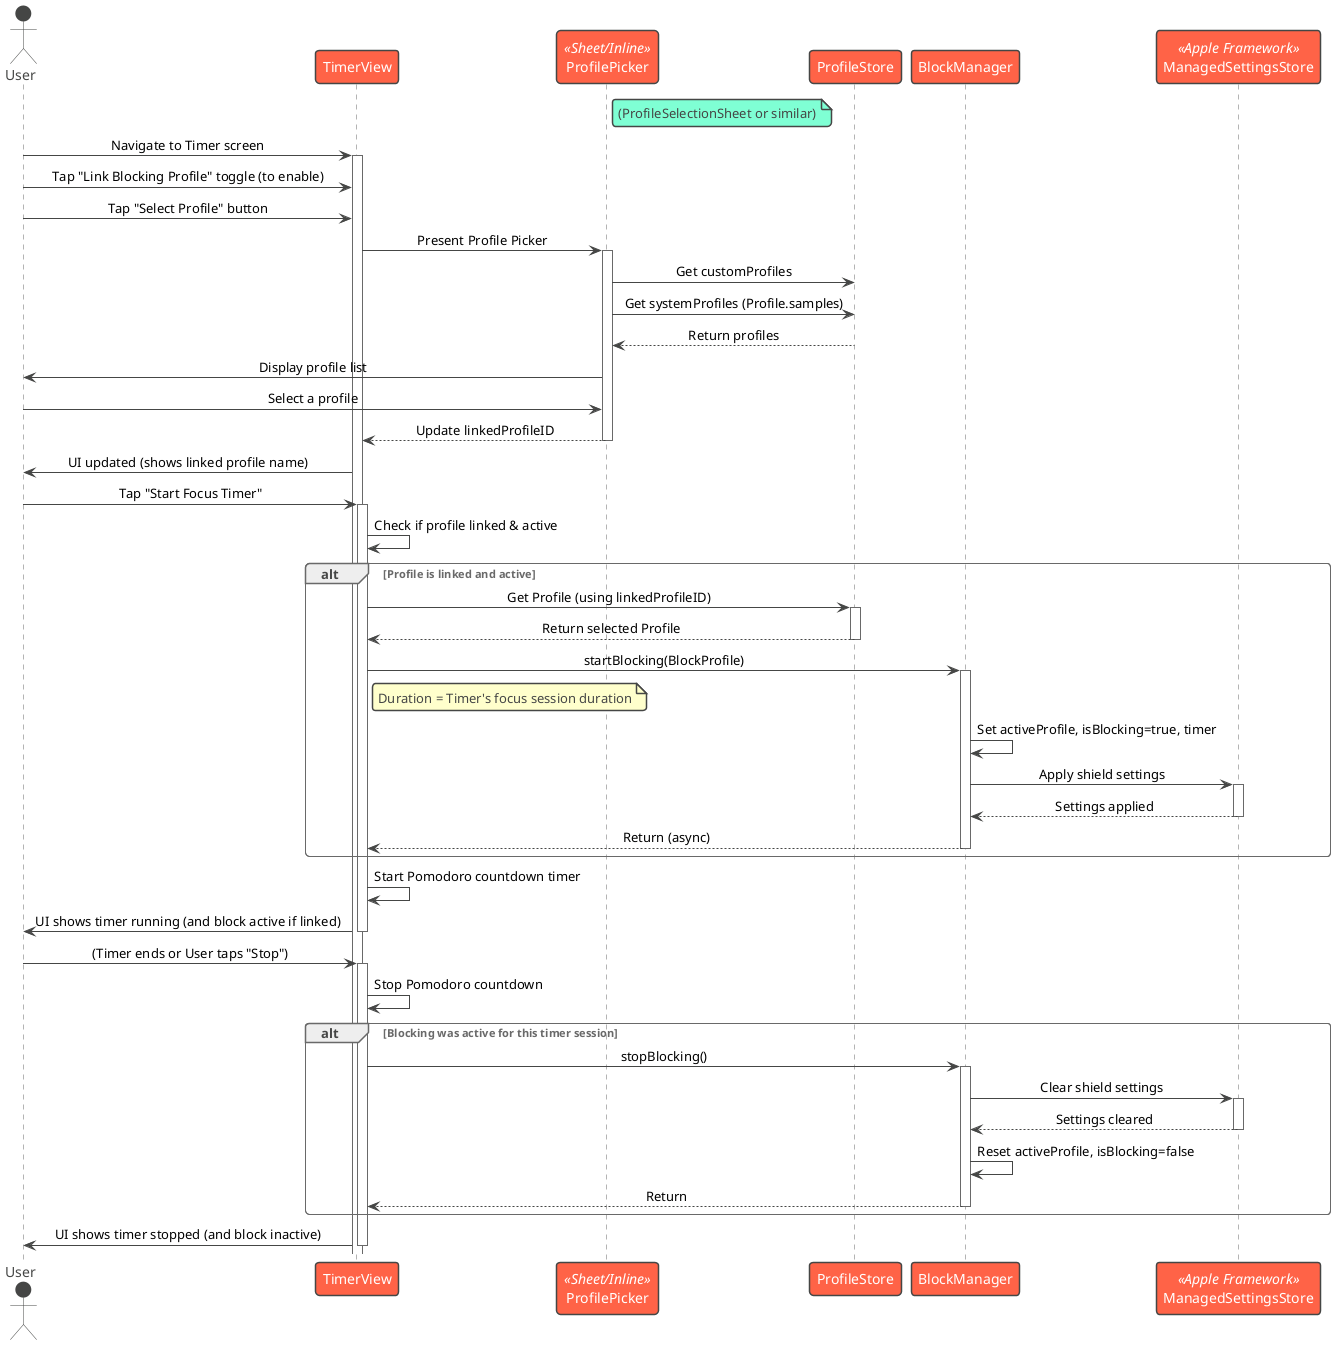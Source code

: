 @startuml Sequence Diagram: UC-2 - Use Pomodoro Timer with Linked Profile

!theme vibrant

actor User
participant "TimerView" as TV
participant "ProfilePicker" as PP <<Sheet/Inline>> 
note right of PP: (ProfileSelectionSheet or similar)
participant "ProfileStore" as PS
participant "BlockManager" as BM
participant "ManagedSettingsStore" as MSS <<Apple Framework>>

skinparam sequenceMessageAlign center

User -> TV : Navigate to Timer screen
activate TV

' Optional: Link a profile if not already done or to change
User -> TV : Tap "Link Blocking Profile" toggle (to enable)
User -> TV : Tap "Select Profile" button
TV -> PP : Present Profile Picker
    activate PP
    PP -> PS : Get customProfiles
    PP -> PS : Get systemProfiles (Profile.samples)
    PS --> PP : Return profiles
    PP -> User : Display profile list
    User -> PP : Select a profile
    PP --> TV : Update linkedProfileID
    deactivate PP
TV -> User : UI updated (shows linked profile name)

' Start Timer
User -> TV : Tap "Start Focus Timer"
activate TV
TV -> TV : Check if profile linked & active
alt Profile is linked and active
    TV -> PS : Get Profile (using linkedProfileID)
    activate PS
    PS --> TV : Return selected Profile
    deactivate PS
    TV -> BM : startBlocking(BlockProfile)
        note right of TV #Business: Duration = Timer's focus session duration
        activate BM
        BM -> BM : Set activeProfile, isBlocking=true, timer
        BM -> MSS : Apply shield settings
        activate MSS
        MSS --> BM : Settings applied
        deactivate MSS
        BM --> TV : Return (async)
        deactivate BM
end
TV -> TV : Start Pomodoro countdown timer
TV -> User : UI shows timer running (and block active if linked)
deactivate TV


' Later, when timer session ends or is stopped
User -> TV : (Timer ends or User taps "Stop")
activate TV
TV -> TV : Stop Pomodoro countdown
alt Blocking was active for this timer session
    TV -> BM : stopBlocking()
        activate BM
        BM -> MSS : Clear shield settings
        activate MSS
        MSS --> BM : Settings cleared
        deactivate MSS
        BM -> BM : Reset activeProfile, isBlocking=false
        BM --> TV : Return
        deactivate BM
end
TV -> User : UI shows timer stopped (and block inactive)
deactivate TV

@enduml
```
